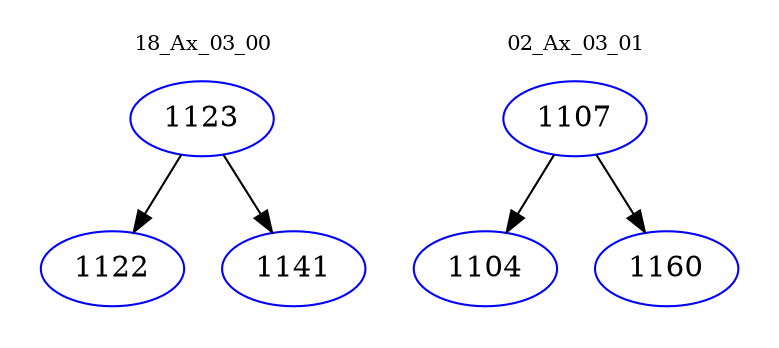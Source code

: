 digraph{
subgraph cluster_0 {
color = white
label = "18_Ax_03_00";
fontsize=10;
T0_1123 [label="1123", color="blue"]
T0_1123 -> T0_1122 [color="black"]
T0_1122 [label="1122", color="blue"]
T0_1123 -> T0_1141 [color="black"]
T0_1141 [label="1141", color="blue"]
}
subgraph cluster_1 {
color = white
label = "02_Ax_03_01";
fontsize=10;
T1_1107 [label="1107", color="blue"]
T1_1107 -> T1_1104 [color="black"]
T1_1104 [label="1104", color="blue"]
T1_1107 -> T1_1160 [color="black"]
T1_1160 [label="1160", color="blue"]
}
}
